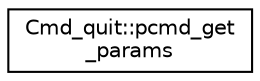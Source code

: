 digraph "Graphical Class Hierarchy"
{
  edge [fontname="Helvetica",fontsize="10",labelfontname="Helvetica",labelfontsize="10"];
  node [fontname="Helvetica",fontsize="10",shape=record];
  rankdir="LR";
  Node1 [label="Cmd_quit::pcmd_get\l_params",height=0.2,width=0.4,color="black", fillcolor="white", style="filled",URL="$structCmd__quit_1_1pcmd__get__params.html"];
}
